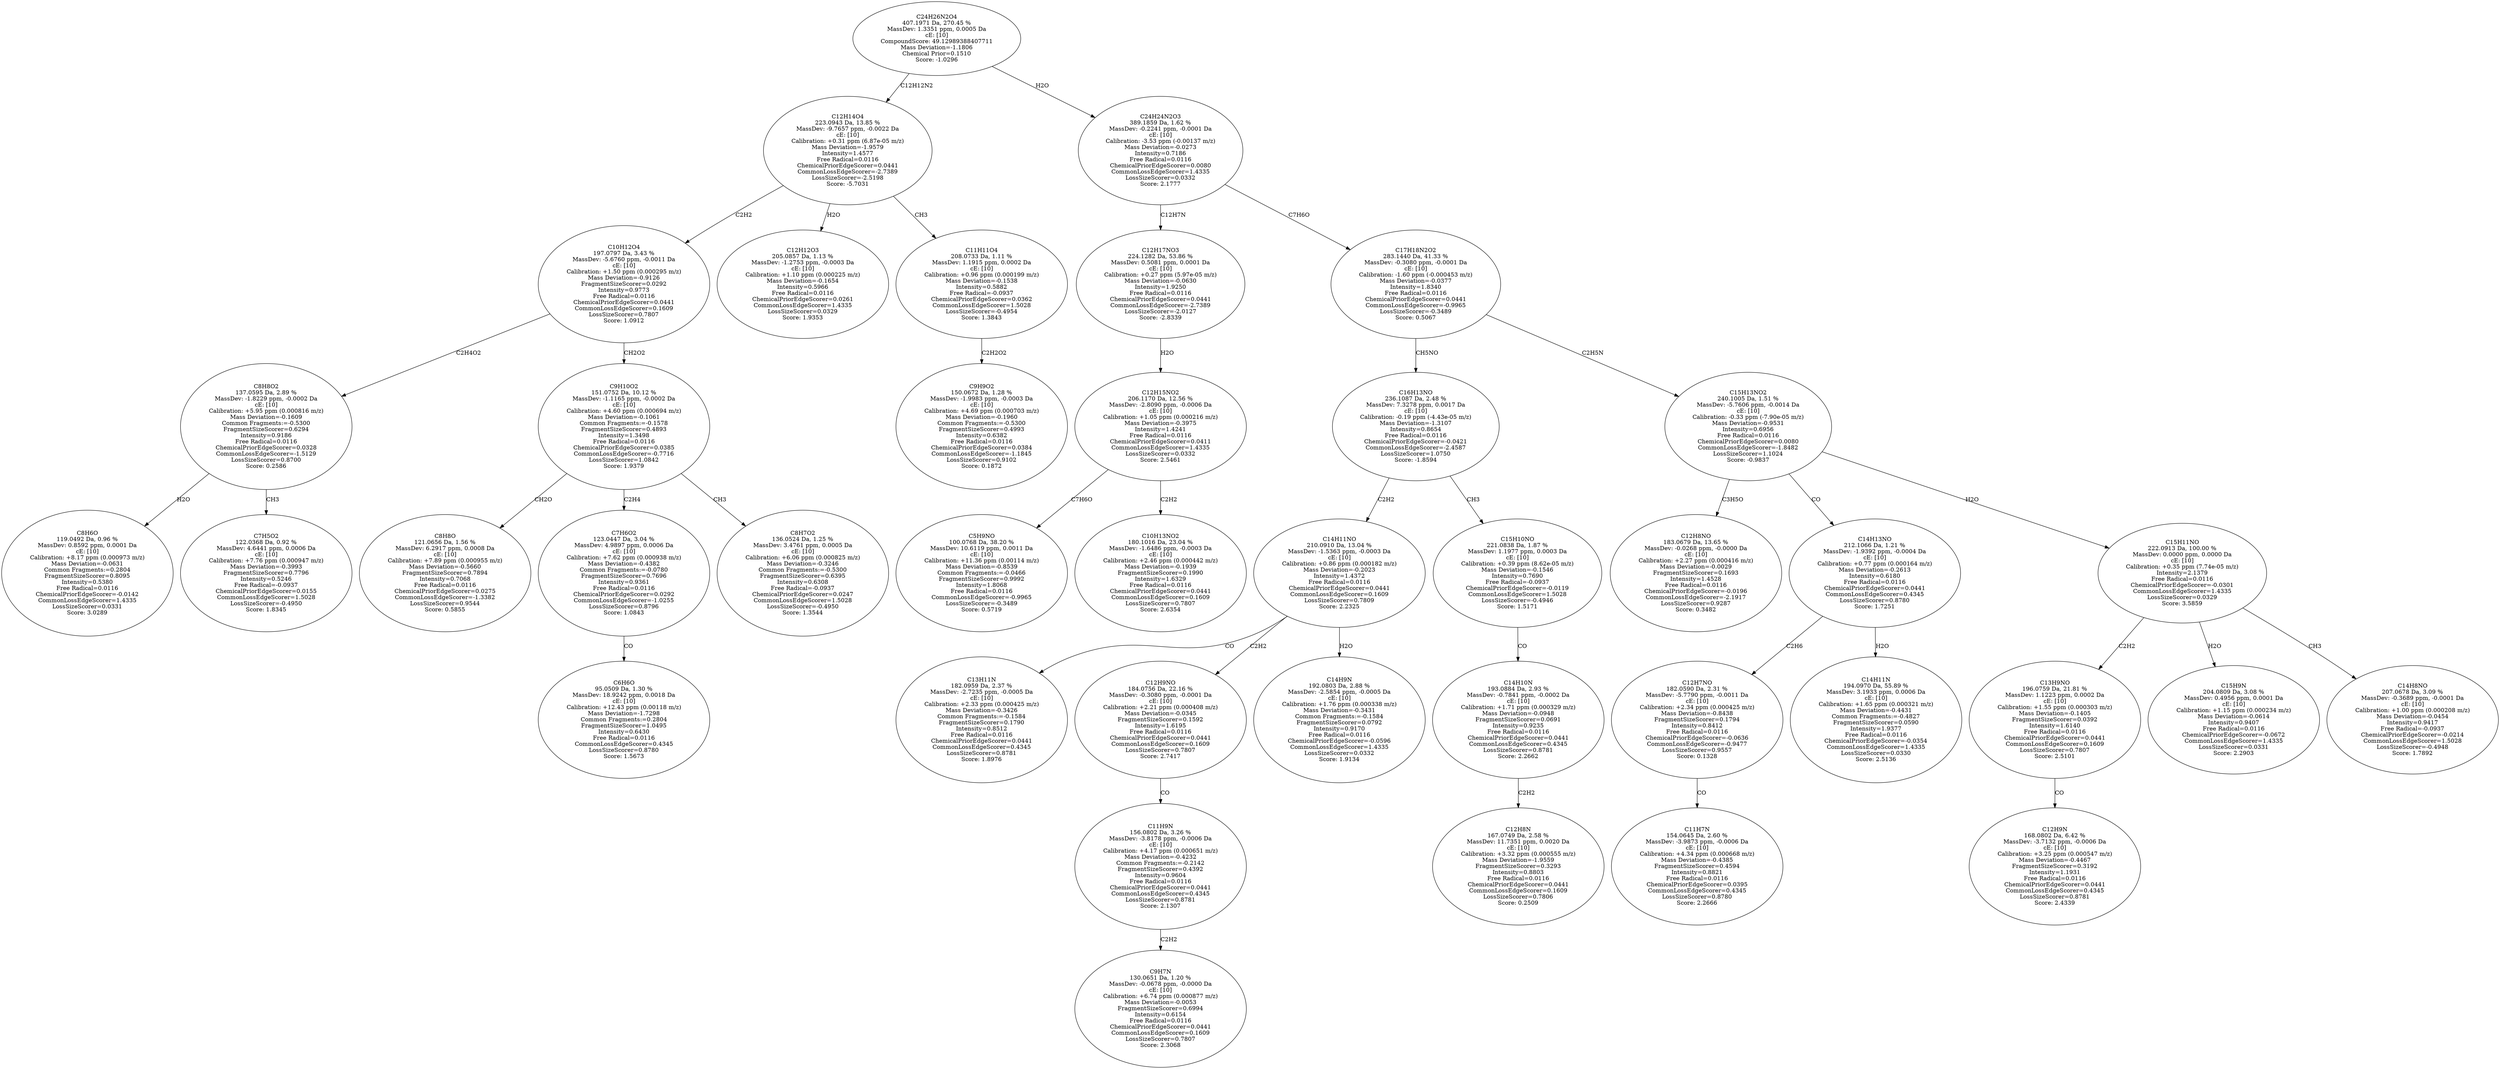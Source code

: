 strict digraph {
v1 [label="C8H6O\n119.0492 Da, 0.96 %\nMassDev: 0.8592 ppm, 0.0001 Da\ncE: [10]\nCalibration: +8.17 ppm (0.000973 m/z)\nMass Deviation=-0.0631\nCommon Fragments:=0.2804\nFragmentSizeScorer=0.8095\nIntensity=0.5380\nFree Radical=0.0116\nChemicalPriorEdgeScorer=-0.0142\nCommonLossEdgeScorer=1.4335\nLossSizeScorer=0.0331\nScore: 3.0289"];
v2 [label="C7H5O2\n122.0368 Da, 0.92 %\nMassDev: 4.6441 ppm, 0.0006 Da\ncE: [10]\nCalibration: +7.76 ppm (0.000947 m/z)\nMass Deviation=-0.3993\nFragmentSizeScorer=0.7796\nIntensity=0.5246\nFree Radical=-0.0937\nChemicalPriorEdgeScorer=0.0155\nCommonLossEdgeScorer=1.5028\nLossSizeScorer=-0.4950\nScore: 1.8345"];
v3 [label="C8H8O2\n137.0595 Da, 2.89 %\nMassDev: -1.8229 ppm, -0.0002 Da\ncE: [10]\nCalibration: +5.95 ppm (0.000816 m/z)\nMass Deviation=-0.1609\nCommon Fragments:=-0.5300\nFragmentSizeScorer=0.6294\nIntensity=0.9186\nFree Radical=0.0116\nChemicalPriorEdgeScorer=0.0328\nCommonLossEdgeScorer=-1.5129\nLossSizeScorer=0.8700\nScore: 0.2586"];
v4 [label="C8H8O\n121.0656 Da, 1.56 %\nMassDev: 6.2917 ppm, 0.0008 Da\ncE: [10]\nCalibration: +7.89 ppm (0.000955 m/z)\nMass Deviation=-0.5660\nFragmentSizeScorer=0.7894\nIntensity=0.7068\nFree Radical=0.0116\nChemicalPriorEdgeScorer=0.0275\nCommonLossEdgeScorer=-1.3382\nLossSizeScorer=0.9544\nScore: 0.5855"];
v5 [label="C6H6O\n95.0509 Da, 1.30 %\nMassDev: 18.9242 ppm, 0.0018 Da\ncE: [10]\nCalibration: +12.43 ppm (0.00118 m/z)\nMass Deviation=-1.7298\nCommon Fragments:=0.2804\nFragmentSizeScorer=1.0495\nIntensity=0.6430\nFree Radical=0.0116\nCommonLossEdgeScorer=0.4345\nLossSizeScorer=0.8780\nScore: 1.5673"];
v6 [label="C7H6O2\n123.0447 Da, 3.04 %\nMassDev: 4.9897 ppm, 0.0006 Da\ncE: [10]\nCalibration: +7.62 ppm (0.000938 m/z)\nMass Deviation=-0.4382\nCommon Fragments:=-0.0780\nFragmentSizeScorer=0.7696\nIntensity=0.9361\nFree Radical=0.0116\nChemicalPriorEdgeScorer=0.0292\nCommonLossEdgeScorer=-1.0255\nLossSizeScorer=0.8796\nScore: 1.0843"];
v7 [label="C8H7O2\n136.0524 Da, 1.25 %\nMassDev: 3.4761 ppm, 0.0005 Da\ncE: [10]\nCalibration: +6.06 ppm (0.000825 m/z)\nMass Deviation=-0.3246\nCommon Fragments:=-0.5300\nFragmentSizeScorer=0.6395\nIntensity=0.6308\nFree Radical=-0.0937\nChemicalPriorEdgeScorer=0.0247\nCommonLossEdgeScorer=1.5028\nLossSizeScorer=-0.4950\nScore: 1.3544"];
v8 [label="C9H10O2\n151.0752 Da, 10.12 %\nMassDev: -1.1165 ppm, -0.0002 Da\ncE: [10]\nCalibration: +4.60 ppm (0.000694 m/z)\nMass Deviation=-0.1061\nCommon Fragments:=-0.1578\nFragmentSizeScorer=0.4893\nIntensity=1.3498\nFree Radical=0.0116\nChemicalPriorEdgeScorer=0.0385\nCommonLossEdgeScorer=-0.7716\nLossSizeScorer=1.0842\nScore: 1.9379"];
v9 [label="C10H12O4\n197.0797 Da, 3.43 %\nMassDev: -5.6760 ppm, -0.0011 Da\ncE: [10]\nCalibration: +1.50 ppm (0.000295 m/z)\nMass Deviation=-0.9126\nFragmentSizeScorer=0.0292\nIntensity=0.9773\nFree Radical=0.0116\nChemicalPriorEdgeScorer=0.0441\nCommonLossEdgeScorer=0.1609\nLossSizeScorer=0.7807\nScore: 1.0912"];
v10 [label="C12H12O3\n205.0857 Da, 1.13 %\nMassDev: -1.2753 ppm, -0.0003 Da\ncE: [10]\nCalibration: +1.10 ppm (0.000225 m/z)\nMass Deviation=-0.1654\nIntensity=0.5966\nFree Radical=0.0116\nChemicalPriorEdgeScorer=0.0261\nCommonLossEdgeScorer=1.4335\nLossSizeScorer=0.0329\nScore: 1.9353"];
v11 [label="C9H9O2\n150.0672 Da, 1.28 %\nMassDev: -1.9983 ppm, -0.0003 Da\ncE: [10]\nCalibration: +4.69 ppm (0.000703 m/z)\nMass Deviation=-0.1960\nCommon Fragments:=-0.5300\nFragmentSizeScorer=0.4993\nIntensity=0.6382\nFree Radical=0.0116\nChemicalPriorEdgeScorer=0.0384\nCommonLossEdgeScorer=-1.1845\nLossSizeScorer=0.9102\nScore: 0.1872"];
v12 [label="C11H11O4\n208.0733 Da, 1.11 %\nMassDev: 1.1915 ppm, 0.0002 Da\ncE: [10]\nCalibration: +0.96 ppm (0.000199 m/z)\nMass Deviation=-0.1538\nIntensity=0.5882\nFree Radical=-0.0937\nChemicalPriorEdgeScorer=0.0362\nCommonLossEdgeScorer=1.5028\nLossSizeScorer=-0.4954\nScore: 1.3843"];
v13 [label="C12H14O4\n223.0943 Da, 13.85 %\nMassDev: -9.7657 ppm, -0.0022 Da\ncE: [10]\nCalibration: +0.31 ppm (6.87e-05 m/z)\nMass Deviation=-1.9579\nIntensity=1.4577\nFree Radical=0.0116\nChemicalPriorEdgeScorer=0.0441\nCommonLossEdgeScorer=-2.7389\nLossSizeScorer=-2.5198\nScore: -5.7031"];
v14 [label="C5H9NO\n100.0768 Da, 38.20 %\nMassDev: 10.6119 ppm, 0.0011 Da\ncE: [10]\nCalibration: +11.36 ppm (0.00114 m/z)\nMass Deviation=-0.8539\nCommon Fragments:=-0.0466\nFragmentSizeScorer=0.9992\nIntensity=1.8068\nFree Radical=0.0116\nCommonLossEdgeScorer=-0.9965\nLossSizeScorer=-0.3489\nScore: 0.5719"];
v15 [label="C10H13NO2\n180.1016 Da, 23.04 %\nMassDev: -1.6486 ppm, -0.0003 Da\ncE: [10]\nCalibration: +2.46 ppm (0.000442 m/z)\nMass Deviation=-0.1939\nFragmentSizeScorer=0.1990\nIntensity=1.6329\nFree Radical=0.0116\nChemicalPriorEdgeScorer=0.0441\nCommonLossEdgeScorer=0.1609\nLossSizeScorer=0.7807\nScore: 2.6354"];
v16 [label="C12H15NO2\n206.1170 Da, 12.56 %\nMassDev: -2.8090 ppm, -0.0006 Da\ncE: [10]\nCalibration: +1.05 ppm (0.000216 m/z)\nMass Deviation=-0.3975\nIntensity=1.4241\nFree Radical=0.0116\nChemicalPriorEdgeScorer=0.0411\nCommonLossEdgeScorer=1.4335\nLossSizeScorer=0.0332\nScore: 2.5461"];
v17 [label="C12H17NO3\n224.1282 Da, 53.86 %\nMassDev: 0.5081 ppm, 0.0001 Da\ncE: [10]\nCalibration: +0.27 ppm (5.97e-05 m/z)\nMass Deviation=-0.0630\nIntensity=1.9250\nFree Radical=0.0116\nChemicalPriorEdgeScorer=0.0441\nCommonLossEdgeScorer=-2.7389\nLossSizeScorer=-2.0127\nScore: -2.8339"];
v18 [label="C13H11N\n182.0959 Da, 2.37 %\nMassDev: -2.7235 ppm, -0.0005 Da\ncE: [10]\nCalibration: +2.33 ppm (0.000425 m/z)\nMass Deviation=-0.3426\nCommon Fragments:=-0.1584\nFragmentSizeScorer=0.1790\nIntensity=0.8512\nFree Radical=0.0116\nChemicalPriorEdgeScorer=0.0441\nCommonLossEdgeScorer=0.4345\nLossSizeScorer=0.8781\nScore: 1.8976"];
v19 [label="C9H7N\n130.0651 Da, 1.20 %\nMassDev: -0.0678 ppm, -0.0000 Da\ncE: [10]\nCalibration: +6.74 ppm (0.000877 m/z)\nMass Deviation=-0.0053\nFragmentSizeScorer=0.6994\nIntensity=0.6154\nFree Radical=0.0116\nChemicalPriorEdgeScorer=0.0441\nCommonLossEdgeScorer=0.1609\nLossSizeScorer=0.7807\nScore: 2.3068"];
v20 [label="C11H9N\n156.0802 Da, 3.26 %\nMassDev: -3.8178 ppm, -0.0006 Da\ncE: [10]\nCalibration: +4.17 ppm (0.000651 m/z)\nMass Deviation=-0.4232\nCommon Fragments:=-0.2142\nFragmentSizeScorer=0.4392\nIntensity=0.9604\nFree Radical=0.0116\nChemicalPriorEdgeScorer=0.0441\nCommonLossEdgeScorer=0.4345\nLossSizeScorer=0.8781\nScore: 2.1307"];
v21 [label="C12H9NO\n184.0756 Da, 22.16 %\nMassDev: -0.3080 ppm, -0.0001 Da\ncE: [10]\nCalibration: +2.21 ppm (0.000408 m/z)\nMass Deviation=-0.0345\nFragmentSizeScorer=0.1592\nIntensity=1.6195\nFree Radical=0.0116\nChemicalPriorEdgeScorer=0.0441\nCommonLossEdgeScorer=0.1609\nLossSizeScorer=0.7807\nScore: 2.7417"];
v22 [label="C14H9N\n192.0803 Da, 2.88 %\nMassDev: -2.5854 ppm, -0.0005 Da\ncE: [10]\nCalibration: +1.76 ppm (0.000338 m/z)\nMass Deviation=-0.3431\nCommon Fragments:=-0.1584\nFragmentSizeScorer=0.0792\nIntensity=0.9170\nFree Radical=0.0116\nChemicalPriorEdgeScorer=-0.0596\nCommonLossEdgeScorer=1.4335\nLossSizeScorer=0.0332\nScore: 1.9134"];
v23 [label="C14H11NO\n210.0910 Da, 13.04 %\nMassDev: -1.5363 ppm, -0.0003 Da\ncE: [10]\nCalibration: +0.86 ppm (0.000182 m/z)\nMass Deviation=-0.2023\nIntensity=1.4372\nFree Radical=0.0116\nChemicalPriorEdgeScorer=0.0441\nCommonLossEdgeScorer=0.1609\nLossSizeScorer=0.7809\nScore: 2.2325"];
v24 [label="C12H8N\n167.0749 Da, 2.58 %\nMassDev: 11.7351 ppm, 0.0020 Da\ncE: [10]\nCalibration: +3.32 ppm (0.000555 m/z)\nMass Deviation=-1.9559\nFragmentSizeScorer=0.3293\nIntensity=0.8803\nFree Radical=0.0116\nChemicalPriorEdgeScorer=0.0441\nCommonLossEdgeScorer=0.1609\nLossSizeScorer=0.7806\nScore: 0.2509"];
v25 [label="C14H10N\n193.0884 Da, 2.93 %\nMassDev: -0.7841 ppm, -0.0002 Da\ncE: [10]\nCalibration: +1.71 ppm (0.000329 m/z)\nMass Deviation=-0.0948\nFragmentSizeScorer=0.0691\nIntensity=0.9235\nFree Radical=0.0116\nChemicalPriorEdgeScorer=0.0441\nCommonLossEdgeScorer=0.4345\nLossSizeScorer=0.8781\nScore: 2.2662"];
v26 [label="C15H10NO\n221.0838 Da, 1.87 %\nMassDev: 1.1977 ppm, 0.0003 Da\ncE: [10]\nCalibration: +0.39 ppm (8.62e-05 m/z)\nMass Deviation=-0.1546\nIntensity=0.7690\nFree Radical=-0.0937\nChemicalPriorEdgeScorer=-0.0119\nCommonLossEdgeScorer=1.5028\nLossSizeScorer=-0.4946\nScore: 1.5171"];
v27 [label="C16H13NO\n236.1087 Da, 2.48 %\nMassDev: 7.3278 ppm, 0.0017 Da\ncE: [10]\nCalibration: -0.19 ppm (-4.43e-05 m/z)\nMass Deviation=-1.3107\nIntensity=0.8654\nFree Radical=0.0116\nChemicalPriorEdgeScorer=-0.0421\nCommonLossEdgeScorer=-2.4587\nLossSizeScorer=1.0750\nScore: -1.8594"];
v28 [label="C12H8NO\n183.0679 Da, 13.65 %\nMassDev: -0.0268 ppm, -0.0000 Da\ncE: [10]\nCalibration: +2.27 ppm (0.000416 m/z)\nMass Deviation=-0.0029\nFragmentSizeScorer=0.1693\nIntensity=1.4528\nFree Radical=0.0116\nChemicalPriorEdgeScorer=-0.0196\nCommonLossEdgeScorer=-2.1917\nLossSizeScorer=0.9287\nScore: 0.3482"];
v29 [label="C11H7N\n154.0645 Da, 2.60 %\nMassDev: -3.9873 ppm, -0.0006 Da\ncE: [10]\nCalibration: +4.34 ppm (0.000668 m/z)\nMass Deviation=-0.4385\nFragmentSizeScorer=0.4594\nIntensity=0.8821\nFree Radical=0.0116\nChemicalPriorEdgeScorer=0.0395\nCommonLossEdgeScorer=0.4345\nLossSizeScorer=0.8780\nScore: 2.2666"];
v30 [label="C12H7NO\n182.0590 Da, 2.31 %\nMassDev: -5.7790 ppm, -0.0011 Da\ncE: [10]\nCalibration: +2.34 ppm (0.000425 m/z)\nMass Deviation=-0.8438\nFragmentSizeScorer=0.1794\nIntensity=0.8412\nFree Radical=0.0116\nChemicalPriorEdgeScorer=-0.0636\nCommonLossEdgeScorer=-0.9477\nLossSizeScorer=0.9557\nScore: 0.1328"];
v31 [label="C14H11N\n194.0970 Da, 55.89 %\nMassDev: 3.1933 ppm, 0.0006 Da\ncE: [10]\nCalibration: +1.65 ppm (0.000321 m/z)\nMass Deviation=-0.4431\nCommon Fragments:=-0.4827\nFragmentSizeScorer=0.0590\nIntensity=1.9377\nFree Radical=0.0116\nChemicalPriorEdgeScorer=-0.0354\nCommonLossEdgeScorer=1.4335\nLossSizeScorer=0.0330\nScore: 2.5136"];
v32 [label="C14H13NO\n212.1066 Da, 1.21 %\nMassDev: -1.9392 ppm, -0.0004 Da\ncE: [10]\nCalibration: +0.77 ppm (0.000164 m/z)\nMass Deviation=-0.2613\nIntensity=0.6180\nFree Radical=0.0116\nChemicalPriorEdgeScorer=0.0441\nCommonLossEdgeScorer=0.4345\nLossSizeScorer=0.8780\nScore: 1.7251"];
v33 [label="C12H9N\n168.0802 Da, 6.42 %\nMassDev: -3.7132 ppm, -0.0006 Da\ncE: [10]\nCalibration: +3.25 ppm (0.000547 m/z)\nMass Deviation=-0.4467\nFragmentSizeScorer=0.3192\nIntensity=1.1931\nFree Radical=0.0116\nChemicalPriorEdgeScorer=0.0441\nCommonLossEdgeScorer=0.4345\nLossSizeScorer=0.8781\nScore: 2.4339"];
v34 [label="C13H9NO\n196.0759 Da, 21.81 %\nMassDev: 1.1223 ppm, 0.0002 Da\ncE: [10]\nCalibration: +1.55 ppm (0.000303 m/z)\nMass Deviation=-0.1405\nFragmentSizeScorer=0.0392\nIntensity=1.6140\nFree Radical=0.0116\nChemicalPriorEdgeScorer=0.0441\nCommonLossEdgeScorer=0.1609\nLossSizeScorer=0.7807\nScore: 2.5101"];
v35 [label="C15H9N\n204.0809 Da, 3.08 %\nMassDev: 0.4956 ppm, 0.0001 Da\ncE: [10]\nCalibration: +1.15 ppm (0.000234 m/z)\nMass Deviation=-0.0614\nIntensity=0.9407\nFree Radical=0.0116\nChemicalPriorEdgeScorer=-0.0672\nCommonLossEdgeScorer=1.4335\nLossSizeScorer=0.0331\nScore: 2.2903"];
v36 [label="C14H8NO\n207.0678 Da, 3.09 %\nMassDev: -0.3689 ppm, -0.0001 Da\ncE: [10]\nCalibration: +1.00 ppm (0.000208 m/z)\nMass Deviation=-0.0454\nIntensity=0.9417\nFree Radical=-0.0937\nChemicalPriorEdgeScorer=-0.0214\nCommonLossEdgeScorer=1.5028\nLossSizeScorer=-0.4948\nScore: 1.7892"];
v37 [label="C15H11NO\n222.0913 Da, 100.00 %\nMassDev: 0.0000 ppm, 0.0000 Da\ncE: [10]\nCalibration: +0.35 ppm (7.74e-05 m/z)\nIntensity=2.1379\nFree Radical=0.0116\nChemicalPriorEdgeScorer=-0.0301\nCommonLossEdgeScorer=1.4335\nLossSizeScorer=0.0329\nScore: 3.5859"];
v38 [label="C15H13NO2\n240.1005 Da, 1.51 %\nMassDev: -5.7606 ppm, -0.0014 Da\ncE: [10]\nCalibration: -0.33 ppm (-7.90e-05 m/z)\nMass Deviation=-0.9531\nIntensity=0.6956\nFree Radical=0.0116\nChemicalPriorEdgeScorer=0.0080\nCommonLossEdgeScorer=-1.8482\nLossSizeScorer=1.1024\nScore: -0.9837"];
v39 [label="C17H18N2O2\n283.1440 Da, 41.33 %\nMassDev: -0.3080 ppm, -0.0001 Da\ncE: [10]\nCalibration: -1.60 ppm (-0.000453 m/z)\nMass Deviation=-0.0377\nIntensity=1.8340\nFree Radical=0.0116\nChemicalPriorEdgeScorer=0.0441\nCommonLossEdgeScorer=-0.9965\nLossSizeScorer=-0.3489\nScore: 0.5067"];
v40 [label="C24H24N2O3\n389.1859 Da, 1.62 %\nMassDev: -0.2241 ppm, -0.0001 Da\ncE: [10]\nCalibration: -3.53 ppm (-0.00137 m/z)\nMass Deviation=-0.0273\nIntensity=0.7186\nFree Radical=0.0116\nChemicalPriorEdgeScorer=0.0080\nCommonLossEdgeScorer=1.4335\nLossSizeScorer=0.0332\nScore: 2.1777"];
v41 [label="C24H26N2O4\n407.1971 Da, 270.45 %\nMassDev: 1.3351 ppm, 0.0005 Da\ncE: [10]\nCompoundScore: 49.12989388407711\nMass Deviation=-1.1806\nChemical Prior=0.1510\nScore: -1.0296"];
v3 -> v1 [label="H2O"];
v3 -> v2 [label="CH3"];
v9 -> v3 [label="C2H4O2"];
v8 -> v4 [label="CH2O"];
v6 -> v5 [label="CO"];
v8 -> v6 [label="C2H4"];
v8 -> v7 [label="CH3"];
v9 -> v8 [label="CH2O2"];
v13 -> v9 [label="C2H2"];
v13 -> v10 [label="H2O"];
v12 -> v11 [label="C2H2O2"];
v13 -> v12 [label="CH3"];
v41 -> v13 [label="C12H12N2"];
v16 -> v14 [label="C7H6O"];
v16 -> v15 [label="C2H2"];
v17 -> v16 [label="H2O"];
v40 -> v17 [label="C12H7N"];
v23 -> v18 [label="CO"];
v20 -> v19 [label="C2H2"];
v21 -> v20 [label="CO"];
v23 -> v21 [label="C2H2"];
v23 -> v22 [label="H2O"];
v27 -> v23 [label="C2H2"];
v25 -> v24 [label="C2H2"];
v26 -> v25 [label="CO"];
v27 -> v26 [label="CH3"];
v39 -> v27 [label="CH5NO"];
v38 -> v28 [label="C3H5O"];
v30 -> v29 [label="CO"];
v32 -> v30 [label="C2H6"];
v32 -> v31 [label="H2O"];
v38 -> v32 [label="CO"];
v34 -> v33 [label="CO"];
v37 -> v34 [label="C2H2"];
v37 -> v35 [label="H2O"];
v37 -> v36 [label="CH3"];
v38 -> v37 [label="H2O"];
v39 -> v38 [label="C2H5N"];
v40 -> v39 [label="C7H6O"];
v41 -> v40 [label="H2O"];
}